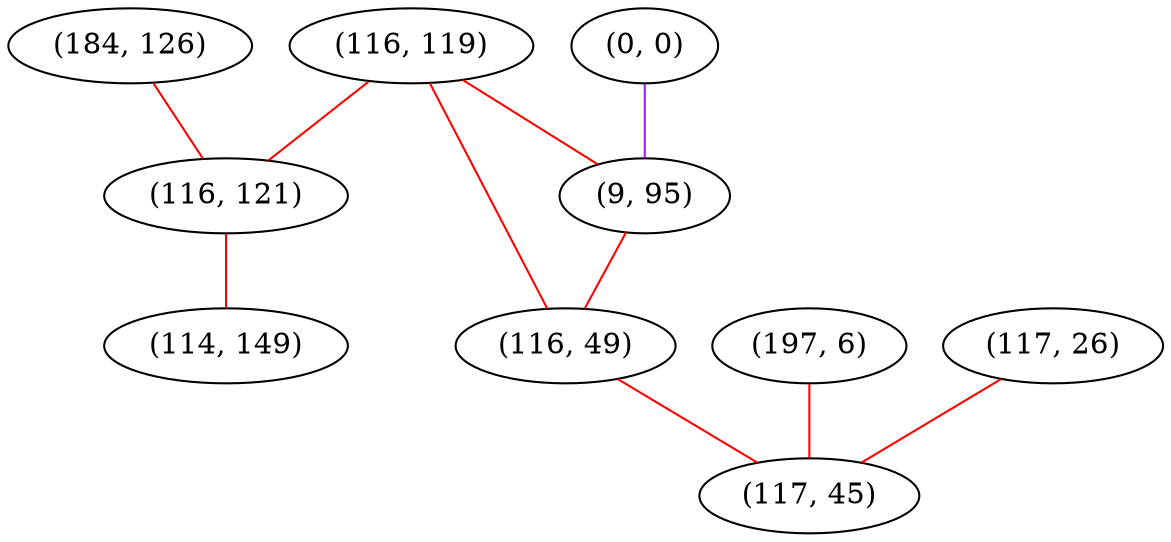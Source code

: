 graph "" {
"(184, 126)";
"(116, 119)";
"(0, 0)";
"(116, 121)";
"(197, 6)";
"(9, 95)";
"(117, 26)";
"(114, 149)";
"(116, 49)";
"(117, 45)";
"(184, 126)" -- "(116, 121)"  [color=red, key=0, weight=1];
"(116, 119)" -- "(116, 49)"  [color=red, key=0, weight=1];
"(116, 119)" -- "(116, 121)"  [color=red, key=0, weight=1];
"(116, 119)" -- "(9, 95)"  [color=red, key=0, weight=1];
"(0, 0)" -- "(9, 95)"  [color=purple, key=0, weight=4];
"(116, 121)" -- "(114, 149)"  [color=red, key=0, weight=1];
"(197, 6)" -- "(117, 45)"  [color=red, key=0, weight=1];
"(9, 95)" -- "(116, 49)"  [color=red, key=0, weight=1];
"(117, 26)" -- "(117, 45)"  [color=red, key=0, weight=1];
"(116, 49)" -- "(117, 45)"  [color=red, key=0, weight=1];
}
